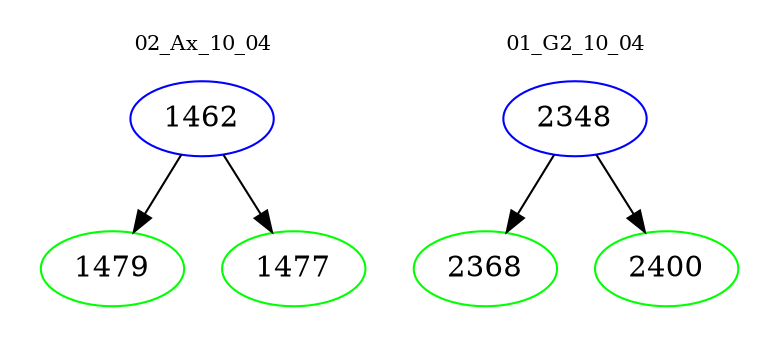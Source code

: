 digraph{
subgraph cluster_0 {
color = white
label = "02_Ax_10_04";
fontsize=10;
T0_1462 [label="1462", color="blue"]
T0_1462 -> T0_1479 [color="black"]
T0_1479 [label="1479", color="green"]
T0_1462 -> T0_1477 [color="black"]
T0_1477 [label="1477", color="green"]
}
subgraph cluster_1 {
color = white
label = "01_G2_10_04";
fontsize=10;
T1_2348 [label="2348", color="blue"]
T1_2348 -> T1_2368 [color="black"]
T1_2368 [label="2368", color="green"]
T1_2348 -> T1_2400 [color="black"]
T1_2400 [label="2400", color="green"]
}
}
